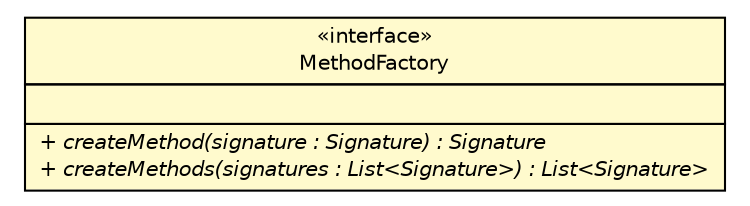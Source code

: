 #!/usr/local/bin/dot
#
# Class diagram 
# Generated by UMLGraph version R5_6 (http://www.umlgraph.org/)
#

digraph G {
	edge [fontname="Helvetica",fontsize=10,labelfontname="Helvetica",labelfontsize=10];
	node [fontname="Helvetica",fontsize=10,shape=plaintext];
	nodesep=0.25;
	ranksep=0.5;
	// sorcer.core.signature.MethodFactory
	c349025 [label=<<table title="sorcer.core.signature.MethodFactory" border="0" cellborder="1" cellspacing="0" cellpadding="2" port="p" bgcolor="lemonChiffon" href="./MethodFactory.html">
		<tr><td><table border="0" cellspacing="0" cellpadding="1">
<tr><td align="center" balign="center"> &#171;interface&#187; </td></tr>
<tr><td align="center" balign="center"> MethodFactory </td></tr>
		</table></td></tr>
		<tr><td><table border="0" cellspacing="0" cellpadding="1">
<tr><td align="left" balign="left">  </td></tr>
		</table></td></tr>
		<tr><td><table border="0" cellspacing="0" cellpadding="1">
<tr><td align="left" balign="left"><font face="Helvetica-Oblique" point-size="10.0"> + createMethod(signature : Signature) : Signature </font></td></tr>
<tr><td align="left" balign="left"><font face="Helvetica-Oblique" point-size="10.0"> + createMethods(signatures : List&lt;Signature&gt;) : List&lt;Signature&gt; </font></td></tr>
		</table></td></tr>
		</table>>, URL="./MethodFactory.html", fontname="Helvetica", fontcolor="black", fontsize=10.0];
}

